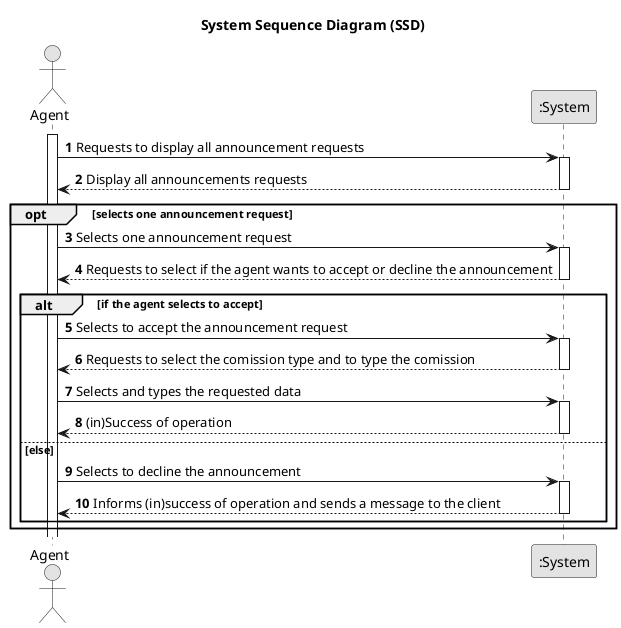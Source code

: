 @startuml
'https://plantuml.com/sequence-diagram
skinparam monochrome true
skinparam packageStyle rectangle
skinparam shadowing false

title System Sequence Diagram (SSD)

autonumber

actor "Agent" as User
participant ":System" as System
activate User


    User -> System : Requests to display all announcement requests
    activate System

        System --> User : Display all announcements requests
        deactivate System


opt selects one announcement request

    User -> System : Selects one announcement request

    activate System

        System --> User : Requests to select if the agent wants to accept or decline the announcement
        deactivate System


        alt if the agent selects to accept

    User -> System : Selects to accept the announcement request

    activate System

        System --> User : Requests to select the comission type and to type the comission
        deactivate System


    User -> System : Selects and types the requested data

    activate System

    System --> User : (in)Success of operation

    deactivate System


        else else


        User -> System : Selects to decline the announcement
        activate System

        System --> User: Informs (in)success of operation and sends a message to the client

        deactivate System

        end else

        end opt



@enduml